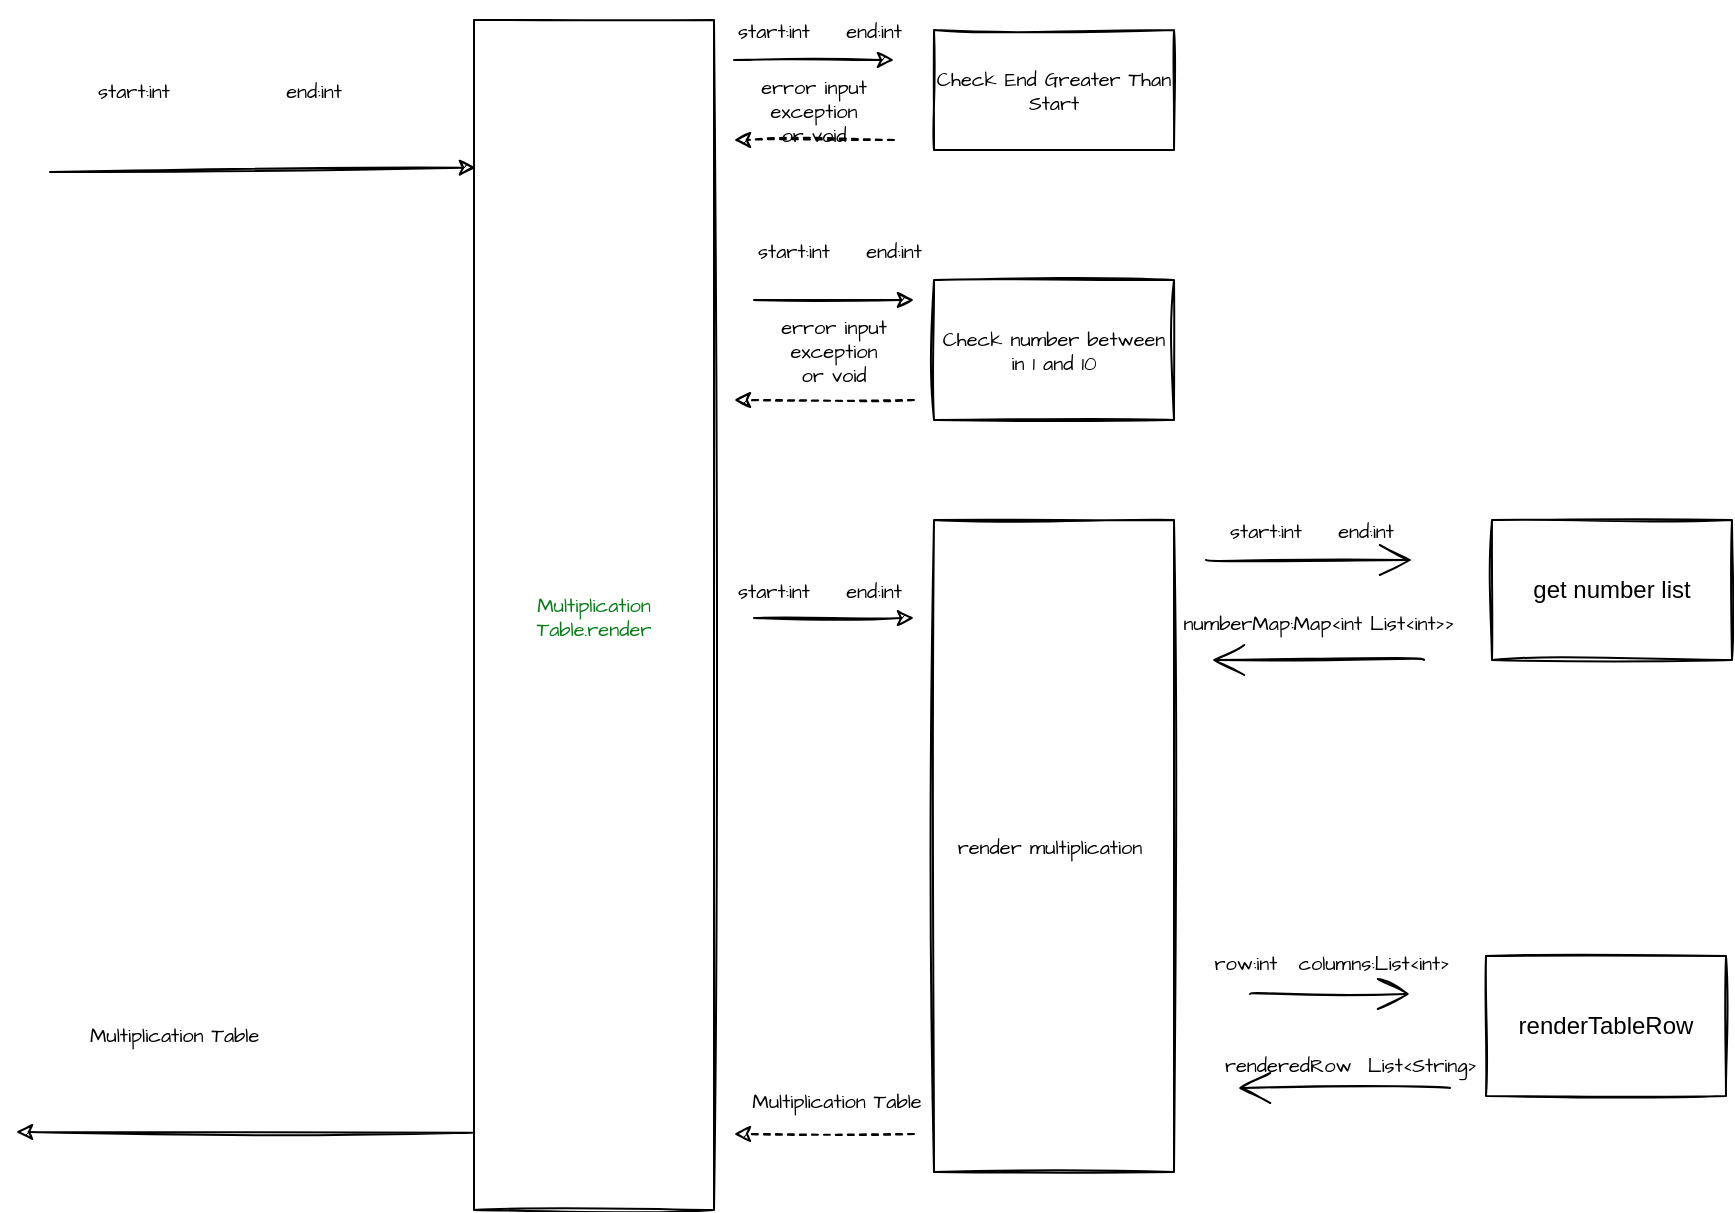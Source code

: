 <mxfile version="20.3.0" type="device"><diagram id="kgpKYQtTHZ0yAKxKKP6v" name="Page-1"><mxGraphModel dx="1106" dy="852" grid="0" gridSize="10" guides="1" tooltips="1" connect="1" arrows="1" fold="1" page="1" pageScale="1" pageWidth="850" pageHeight="1100" math="0" shadow="0"><root><mxCell id="0"/><mxCell id="1" parent="0"/><mxCell id="qq65z8Pl8Knrh-in_rpC-2" value="&lt;div style=&quot;background-color: rgb(255, 255, 255); color: rgb(8, 8, 8); font-size: 10px;&quot;&gt;&lt;span style=&quot;color: rgb(6, 125, 23); font-size: 10px;&quot;&gt;Multiplication&lt;/span&gt;&lt;/div&gt;&lt;div style=&quot;background-color: rgb(255, 255, 255); color: rgb(8, 8, 8); font-size: 10px;&quot;&gt;&lt;span style=&quot;color: rgb(6, 125, 23); font-size: 10px;&quot;&gt;Table.render&lt;/span&gt;&lt;/div&gt;" style="rounded=0;whiteSpace=wrap;html=1;sketch=1;fontFamily=Architects Daughter;fontSource=https%3A%2F%2Ffonts.googleapis.com%2Fcss%3Ffamily%3DArchitects%2BDaughter;fontSize=10;" vertex="1" parent="1"><mxGeometry x="280" y="150" width="120" height="595" as="geometry"/></mxCell><mxCell id="qq65z8Pl8Knrh-in_rpC-3" value="" style="endArrow=classic;html=1;rounded=0;entryX=0.008;entryY=0.124;entryDx=0;entryDy=0;entryPerimeter=0;sketch=1;fontFamily=Architects Daughter;fontSource=https%3A%2F%2Ffonts.googleapis.com%2Fcss%3Ffamily%3DArchitects%2BDaughter;fontSize=10;" edge="1" parent="1" target="qq65z8Pl8Knrh-in_rpC-2"><mxGeometry width="50" height="50" relative="1" as="geometry"><mxPoint x="68" y="226" as="sourcePoint"/><mxPoint x="450" y="380" as="targetPoint"/></mxGeometry></mxCell><mxCell id="qq65z8Pl8Knrh-in_rpC-4" value="start:int" style="text;html=1;strokeColor=none;fillColor=none;align=center;verticalAlign=middle;whiteSpace=wrap;rounded=0;sketch=1;fontFamily=Architects Daughter;fontSource=https%3A%2F%2Ffonts.googleapis.com%2Fcss%3Ffamily%3DArchitects%2BDaughter;fontSize=10;" vertex="1" parent="1"><mxGeometry x="80" y="170" width="60" height="30" as="geometry"/></mxCell><mxCell id="qq65z8Pl8Knrh-in_rpC-5" value="end:int" style="text;html=1;strokeColor=none;fillColor=none;align=center;verticalAlign=middle;whiteSpace=wrap;rounded=0;sketch=1;fontFamily=Architects Daughter;fontSource=https%3A%2F%2Ffonts.googleapis.com%2Fcss%3Ffamily%3DArchitects%2BDaughter;fontSize=10;" vertex="1" parent="1"><mxGeometry x="170" y="170" width="60" height="30" as="geometry"/></mxCell><mxCell id="qq65z8Pl8Knrh-in_rpC-6" value="" style="endArrow=classic;html=1;rounded=0;exitX=-0.008;exitY=0.935;exitDx=0;exitDy=0;exitPerimeter=0;sketch=1;fontFamily=Architects Daughter;fontSource=https%3A%2F%2Ffonts.googleapis.com%2Fcss%3Ffamily%3DArchitects%2BDaughter;fontSize=10;" edge="1" parent="1" source="qq65z8Pl8Knrh-in_rpC-2"><mxGeometry width="50" height="50" relative="1" as="geometry"><mxPoint x="80" y="210" as="sourcePoint"/><mxPoint x="51" y="706" as="targetPoint"/></mxGeometry></mxCell><mxCell id="qq65z8Pl8Knrh-in_rpC-7" value="&lt;div style=&quot;background-color: rgb(255, 255, 255); font-size: 10px;&quot;&gt;&lt;span style=&quot;font-size: 10px;&quot;&gt;Multiplication Table&lt;/span&gt;&lt;/div&gt;" style="text;whiteSpace=wrap;html=1;fontColor=#000000;fontSize=10;sketch=1;fontFamily=Architects Daughter;fontSource=https%3A%2F%2Ffonts.googleapis.com%2Fcss%3Ffamily%3DArchitects%2BDaughter;" vertex="1" parent="1"><mxGeometry x="86" y="645" width="170" height="70" as="geometry"/></mxCell><mxCell id="qq65z8Pl8Knrh-in_rpC-8" value="Check End Greater Than Start" style="rounded=0;whiteSpace=wrap;html=1;fontColor=#000000;sketch=1;fontFamily=Architects Daughter;fontSource=https%3A%2F%2Ffonts.googleapis.com%2Fcss%3Ffamily%3DArchitects%2BDaughter;fontSize=10;" vertex="1" parent="1"><mxGeometry x="510" y="155" width="120" height="60" as="geometry"/></mxCell><mxCell id="qq65z8Pl8Knrh-in_rpC-9" value="" style="edgeStyle=none;orthogonalLoop=1;jettySize=auto;html=1;rounded=0;fontColor=#000000;sketch=1;fontFamily=Architects Daughter;fontSource=https%3A%2F%2Ffonts.googleapis.com%2Fcss%3Ffamily%3DArchitects%2BDaughter;fontSize=10;" edge="1" parent="1"><mxGeometry width="80" relative="1" as="geometry"><mxPoint x="410" y="170" as="sourcePoint"/><mxPoint x="490" y="170" as="targetPoint"/><Array as="points"/></mxGeometry></mxCell><mxCell id="qq65z8Pl8Knrh-in_rpC-11" value="" style="edgeStyle=none;orthogonalLoop=1;jettySize=auto;html=1;rounded=0;fontColor=#000000;dashed=1;sketch=1;fontFamily=Architects Daughter;fontSource=https%3A%2F%2Ffonts.googleapis.com%2Fcss%3Ffamily%3DArchitects%2BDaughter;fontSize=10;" edge="1" parent="1"><mxGeometry width="80" relative="1" as="geometry"><mxPoint x="490" y="210" as="sourcePoint"/><mxPoint x="410" y="210" as="targetPoint"/><Array as="points"/></mxGeometry></mxCell><mxCell id="qq65z8Pl8Knrh-in_rpC-12" value="start:int" style="text;html=1;strokeColor=none;fillColor=none;align=center;verticalAlign=middle;whiteSpace=wrap;rounded=0;sketch=1;fontFamily=Architects Daughter;fontSource=https%3A%2F%2Ffonts.googleapis.com%2Fcss%3Ffamily%3DArchitects%2BDaughter;fontSize=10;" vertex="1" parent="1"><mxGeometry x="400" y="140" width="60" height="30" as="geometry"/></mxCell><mxCell id="qq65z8Pl8Knrh-in_rpC-13" value="end:int" style="text;html=1;strokeColor=none;fillColor=none;align=center;verticalAlign=middle;whiteSpace=wrap;rounded=0;sketch=1;fontFamily=Architects Daughter;fontSource=https%3A%2F%2Ffonts.googleapis.com%2Fcss%3Ffamily%3DArchitects%2BDaughter;fontSize=10;" vertex="1" parent="1"><mxGeometry x="450" y="140" width="60" height="30" as="geometry"/></mxCell><mxCell id="qq65z8Pl8Knrh-in_rpC-14" value="error input exception or void" style="text;html=1;strokeColor=none;fillColor=none;align=center;verticalAlign=middle;whiteSpace=wrap;rounded=0;sketch=1;fontFamily=Architects Daughter;fontSource=https%3A%2F%2Ffonts.googleapis.com%2Fcss%3Ffamily%3DArchitects%2BDaughter;fontSize=10;" vertex="1" parent="1"><mxGeometry x="420" y="180" width="60" height="30" as="geometry"/></mxCell><mxCell id="qq65z8Pl8Knrh-in_rpC-15" value="Check number between in 1 and 10" style="rounded=0;whiteSpace=wrap;html=1;fontColor=#000000;sketch=1;fontFamily=Architects Daughter;fontSource=https%3A%2F%2Ffonts.googleapis.com%2Fcss%3Ffamily%3DArchitects%2BDaughter;fontSize=10;" vertex="1" parent="1"><mxGeometry x="510" y="280" width="120" height="70" as="geometry"/></mxCell><mxCell id="qq65z8Pl8Knrh-in_rpC-17" value="" style="edgeStyle=none;orthogonalLoop=1;jettySize=auto;html=1;rounded=0;fontColor=#000000;sketch=1;fontFamily=Architects Daughter;fontSource=https%3A%2F%2Ffonts.googleapis.com%2Fcss%3Ffamily%3DArchitects%2BDaughter;fontSize=10;" edge="1" parent="1"><mxGeometry width="80" relative="1" as="geometry"><mxPoint x="420" y="290" as="sourcePoint"/><mxPoint x="500" y="290" as="targetPoint"/><Array as="points"/></mxGeometry></mxCell><mxCell id="qq65z8Pl8Knrh-in_rpC-18" value="start:int" style="text;html=1;strokeColor=none;fillColor=none;align=center;verticalAlign=middle;whiteSpace=wrap;rounded=0;sketch=1;fontFamily=Architects Daughter;fontSource=https%3A%2F%2Ffonts.googleapis.com%2Fcss%3Ffamily%3DArchitects%2BDaughter;fontSize=10;" vertex="1" parent="1"><mxGeometry x="410" y="250" width="60" height="30" as="geometry"/></mxCell><mxCell id="qq65z8Pl8Knrh-in_rpC-19" value="end:int" style="text;html=1;strokeColor=none;fillColor=none;align=center;verticalAlign=middle;whiteSpace=wrap;rounded=0;sketch=1;fontFamily=Architects Daughter;fontSource=https%3A%2F%2Ffonts.googleapis.com%2Fcss%3Ffamily%3DArchitects%2BDaughter;fontSize=10;" vertex="1" parent="1"><mxGeometry x="460" y="250" width="60" height="30" as="geometry"/></mxCell><mxCell id="qq65z8Pl8Knrh-in_rpC-21" value="" style="edgeStyle=none;orthogonalLoop=1;jettySize=auto;html=1;rounded=0;dashed=1;fontColor=#000000;sketch=1;fontFamily=Architects Daughter;fontSource=https%3A%2F%2Ffonts.googleapis.com%2Fcss%3Ffamily%3DArchitects%2BDaughter;fontSize=10;" edge="1" parent="1"><mxGeometry width="80" relative="1" as="geometry"><mxPoint x="500" y="340" as="sourcePoint"/><mxPoint x="410" y="340" as="targetPoint"/><Array as="points"/></mxGeometry></mxCell><mxCell id="qq65z8Pl8Knrh-in_rpC-22" value="error input exception or void" style="text;html=1;strokeColor=none;fillColor=none;align=center;verticalAlign=middle;whiteSpace=wrap;rounded=0;sketch=1;fontFamily=Architects Daughter;fontSource=https%3A%2F%2Ffonts.googleapis.com%2Fcss%3Ffamily%3DArchitects%2BDaughter;fontSize=10;" vertex="1" parent="1"><mxGeometry x="430" y="300" width="60" height="30" as="geometry"/></mxCell><mxCell id="qq65z8Pl8Knrh-in_rpC-23" value="render multiplication&amp;nbsp;" style="rounded=0;whiteSpace=wrap;html=1;fontColor=#000000;sketch=1;fontFamily=Architects Daughter;fontSource=https%3A%2F%2Ffonts.googleapis.com%2Fcss%3Ffamily%3DArchitects%2BDaughter;fontSize=10;" vertex="1" parent="1"><mxGeometry x="510" y="400" width="120" height="326" as="geometry"/></mxCell><mxCell id="qq65z8Pl8Knrh-in_rpC-27" value="start:int" style="text;html=1;strokeColor=none;fillColor=none;align=center;verticalAlign=middle;whiteSpace=wrap;rounded=0;sketch=1;fontFamily=Architects Daughter;fontSource=https%3A%2F%2Ffonts.googleapis.com%2Fcss%3Ffamily%3DArchitects%2BDaughter;fontSize=10;" vertex="1" parent="1"><mxGeometry x="400" y="420" width="60" height="30" as="geometry"/></mxCell><mxCell id="qq65z8Pl8Knrh-in_rpC-28" value="end:int" style="text;html=1;strokeColor=none;fillColor=none;align=center;verticalAlign=middle;whiteSpace=wrap;rounded=0;sketch=1;fontFamily=Architects Daughter;fontSource=https%3A%2F%2Ffonts.googleapis.com%2Fcss%3Ffamily%3DArchitects%2BDaughter;fontSize=10;" vertex="1" parent="1"><mxGeometry x="450" y="420" width="60" height="30" as="geometry"/></mxCell><mxCell id="qq65z8Pl8Knrh-in_rpC-29" value="" style="edgeStyle=none;orthogonalLoop=1;jettySize=auto;html=1;rounded=0;fontColor=#000000;sketch=1;fontFamily=Architects Daughter;fontSource=https%3A%2F%2Ffonts.googleapis.com%2Fcss%3Ffamily%3DArchitects%2BDaughter;fontSize=10;" edge="1" parent="1"><mxGeometry width="80" relative="1" as="geometry"><mxPoint x="420" y="449" as="sourcePoint"/><mxPoint x="500" y="449" as="targetPoint"/><Array as="points"/></mxGeometry></mxCell><mxCell id="qq65z8Pl8Knrh-in_rpC-30" value="" style="edgeStyle=none;orthogonalLoop=1;jettySize=auto;html=1;rounded=0;dashed=1;fontColor=#000000;sketch=1;fontFamily=Architects Daughter;fontSource=https%3A%2F%2Ffonts.googleapis.com%2Fcss%3Ffamily%3DArchitects%2BDaughter;fontSize=10;" edge="1" parent="1"><mxGeometry width="80" relative="1" as="geometry"><mxPoint x="500" y="707" as="sourcePoint"/><mxPoint x="410" y="707" as="targetPoint"/><Array as="points"/></mxGeometry></mxCell><mxCell id="qq65z8Pl8Knrh-in_rpC-31" value="&lt;div style=&quot;text-align: left; background-color: rgb(255, 255, 255); font-size: 10px;&quot;&gt;&lt;font style=&quot;font-size: 10px;&quot;&gt;Multiplication Table&lt;/font&gt;&lt;/div&gt;" style="text;html=1;align=center;verticalAlign=middle;resizable=0;points=[];autosize=1;strokeColor=none;fillColor=none;fontColor=#000000;sketch=1;fontFamily=Architects Daughter;fontSource=https%3A%2F%2Ffonts.googleapis.com%2Fcss%3Ffamily%3DArchitects%2BDaughter;fontSize=10;" vertex="1" parent="1"><mxGeometry x="409" y="678" width="103" height="24" as="geometry"/></mxCell><mxCell id="qq65z8Pl8Knrh-in_rpC-32" value="get number list" style="rounded=0;whiteSpace=wrap;html=1;fontColor=#000000;sketch=1;" vertex="1" parent="1"><mxGeometry x="789" y="400" width="120" height="70" as="geometry"/></mxCell><mxCell id="qq65z8Pl8Knrh-in_rpC-34" value="" style="edgeStyle=none;orthogonalLoop=1;jettySize=auto;html=1;rounded=0;sketch=1;hachureGap=4;fontFamily=Architects Daughter;fontSource=https%3A%2F%2Ffonts.googleapis.com%2Fcss%3Ffamily%3DArchitects%2BDaughter;fontSize=10;endArrow=open;startSize=14;endSize=14;sourcePerimeterSpacing=8;targetPerimeterSpacing=8;curved=1;exitX=0;exitY=1;exitDx=0;exitDy=0;" edge="1" parent="1" source="qq65z8Pl8Knrh-in_rpC-35"><mxGeometry width="80" relative="1" as="geometry"><mxPoint x="669" y="420" as="sourcePoint"/><mxPoint x="749" y="420" as="targetPoint"/><Array as="points"/></mxGeometry></mxCell><mxCell id="qq65z8Pl8Knrh-in_rpC-35" value="start:int" style="text;html=1;strokeColor=none;fillColor=none;align=center;verticalAlign=middle;whiteSpace=wrap;rounded=0;sketch=1;fontFamily=Architects Daughter;fontSource=https%3A%2F%2Ffonts.googleapis.com%2Fcss%3Ffamily%3DArchitects%2BDaughter;fontSize=10;" vertex="1" parent="1"><mxGeometry x="646" y="390" width="60" height="30" as="geometry"/></mxCell><mxCell id="qq65z8Pl8Knrh-in_rpC-36" value="end:int" style="text;html=1;strokeColor=none;fillColor=none;align=center;verticalAlign=middle;whiteSpace=wrap;rounded=0;sketch=1;fontFamily=Architects Daughter;fontSource=https%3A%2F%2Ffonts.googleapis.com%2Fcss%3Ffamily%3DArchitects%2BDaughter;fontSize=10;" vertex="1" parent="1"><mxGeometry x="696" y="390" width="60" height="30" as="geometry"/></mxCell><mxCell id="qq65z8Pl8Knrh-in_rpC-37" value="" style="edgeStyle=none;orthogonalLoop=1;jettySize=auto;html=1;rounded=0;sketch=1;hachureGap=4;fontFamily=Architects Daughter;fontSource=https%3A%2F%2Ffonts.googleapis.com%2Fcss%3Ffamily%3DArchitects%2BDaughter;fontSize=10;endArrow=open;startSize=14;endSize=14;sourcePerimeterSpacing=8;targetPerimeterSpacing=8;curved=1;" edge="1" parent="1"><mxGeometry width="80" relative="1" as="geometry"><mxPoint x="755" y="470" as="sourcePoint"/><mxPoint x="649" y="470" as="targetPoint"/><Array as="points"/></mxGeometry></mxCell><mxCell id="qq65z8Pl8Knrh-in_rpC-38" value="numberMap:Map&amp;lt;int List&amp;lt;int&amp;gt;&amp;gt;" style="text;html=1;align=center;verticalAlign=middle;resizable=0;points=[];autosize=1;strokeColor=none;fillColor=none;fontSize=10;fontFamily=Architects Daughter;fontSource=https%3A%2F%2Ffonts.googleapis.com%2Fcss%3Ffamily%3DArchitects%2BDaughter;" vertex="1" parent="1"><mxGeometry x="625" y="439" width="153" height="24" as="geometry"/></mxCell><mxCell id="qq65z8Pl8Knrh-in_rpC-39" value="renderTableRow" style="rounded=0;whiteSpace=wrap;html=1;fontColor=#000000;sketch=1;" vertex="1" parent="1"><mxGeometry x="786" y="618" width="120" height="70" as="geometry"/></mxCell><mxCell id="qq65z8Pl8Knrh-in_rpC-40" value="" style="edgeStyle=none;orthogonalLoop=1;jettySize=auto;html=1;rounded=0;sketch=1;hachureGap=4;fontFamily=Architects Daughter;fontSource=https%3A%2F%2Ffonts.googleapis.com%2Fcss%3Ffamily%3DArchitects%2BDaughter;fontSize=10;endArrow=open;startSize=14;endSize=14;sourcePerimeterSpacing=8;targetPerimeterSpacing=8;curved=1;" edge="1" parent="1"><mxGeometry width="80" relative="1" as="geometry"><mxPoint x="668" y="637" as="sourcePoint"/><mxPoint x="748" y="637" as="targetPoint"/><Array as="points"/></mxGeometry></mxCell><mxCell id="qq65z8Pl8Knrh-in_rpC-41" value="row:int" style="text;html=1;strokeColor=none;fillColor=none;align=center;verticalAlign=middle;whiteSpace=wrap;rounded=0;sketch=1;fontFamily=Architects Daughter;fontSource=https%3A%2F%2Ffonts.googleapis.com%2Fcss%3Ffamily%3DArchitects%2BDaughter;fontSize=10;" vertex="1" parent="1"><mxGeometry x="636" y="606" width="60" height="30" as="geometry"/></mxCell><mxCell id="qq65z8Pl8Knrh-in_rpC-42" value="columns:List&amp;lt;int&amp;gt;" style="text;html=1;strokeColor=none;fillColor=none;align=center;verticalAlign=middle;whiteSpace=wrap;rounded=0;sketch=1;fontFamily=Architects Daughter;fontSource=https%3A%2F%2Ffonts.googleapis.com%2Fcss%3Ffamily%3DArchitects%2BDaughter;fontSize=10;" vertex="1" parent="1"><mxGeometry x="700" y="606" width="60" height="30" as="geometry"/></mxCell><mxCell id="qq65z8Pl8Knrh-in_rpC-43" value="" style="edgeStyle=none;orthogonalLoop=1;jettySize=auto;html=1;rounded=0;sketch=1;hachureGap=4;fontFamily=Architects Daughter;fontSource=https%3A%2F%2Ffonts.googleapis.com%2Fcss%3Ffamily%3DArchitects%2BDaughter;fontSize=10;endArrow=open;startSize=14;endSize=14;sourcePerimeterSpacing=8;targetPerimeterSpacing=8;curved=1;" edge="1" parent="1"><mxGeometry width="80" relative="1" as="geometry"><mxPoint x="768" y="684" as="sourcePoint"/><mxPoint x="662" y="684" as="targetPoint"/><Array as="points"/></mxGeometry></mxCell><mxCell id="qq65z8Pl8Knrh-in_rpC-44" value="renderedRow&amp;nbsp; List&amp;lt;String&amp;gt;" style="text;html=1;align=center;verticalAlign=middle;resizable=0;points=[];autosize=1;strokeColor=none;fillColor=none;fontSize=10;fontFamily=Architects Daughter;" vertex="1" parent="1"><mxGeometry x="646" y="660" width="144" height="24" as="geometry"/></mxCell></root></mxGraphModel></diagram></mxfile>